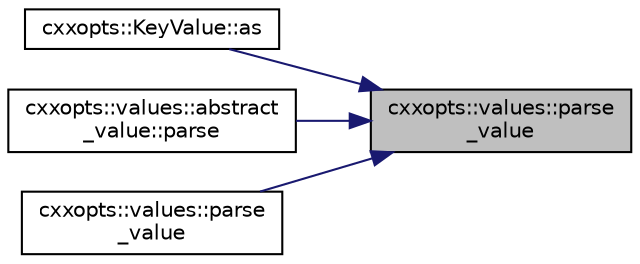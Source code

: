 digraph "cxxopts::values::parse_value"
{
 // LATEX_PDF_SIZE
  edge [fontname="Helvetica",fontsize="10",labelfontname="Helvetica",labelfontsize="10"];
  node [fontname="Helvetica",fontsize="10",shape=record];
  rankdir="RL";
  Node1 [label="cxxopts::values::parse\l_value",height=0.2,width=0.4,color="black", fillcolor="grey75", style="filled", fontcolor="black",tooltip=" "];
  Node1 -> Node2 [dir="back",color="midnightblue",fontsize="10",style="solid",fontname="Helvetica"];
  Node2 [label="cxxopts::KeyValue::as",height=0.2,width=0.4,color="black", fillcolor="white", style="filled",URL="$classcxxopts_1_1_key_value.html#af8c51b8c5fb52c8cb23c0437af2375ff",tooltip=" "];
  Node1 -> Node3 [dir="back",color="midnightblue",fontsize="10",style="solid",fontname="Helvetica"];
  Node3 [label="cxxopts::values::abstract\l_value::parse",height=0.2,width=0.4,color="black", fillcolor="white", style="filled",URL="$classcxxopts_1_1values_1_1abstract__value.html#ad6599c6a72ae7903a7a9b6dda2f828cf",tooltip=" "];
  Node1 -> Node4 [dir="back",color="midnightblue",fontsize="10",style="solid",fontname="Helvetica"];
  Node4 [label="cxxopts::values::parse\l_value",height=0.2,width=0.4,color="black", fillcolor="white", style="filled",URL="$namespacecxxopts_1_1values.html#a9cc26abde531fd7df6ff0ff07cc6d413",tooltip=" "];
}
